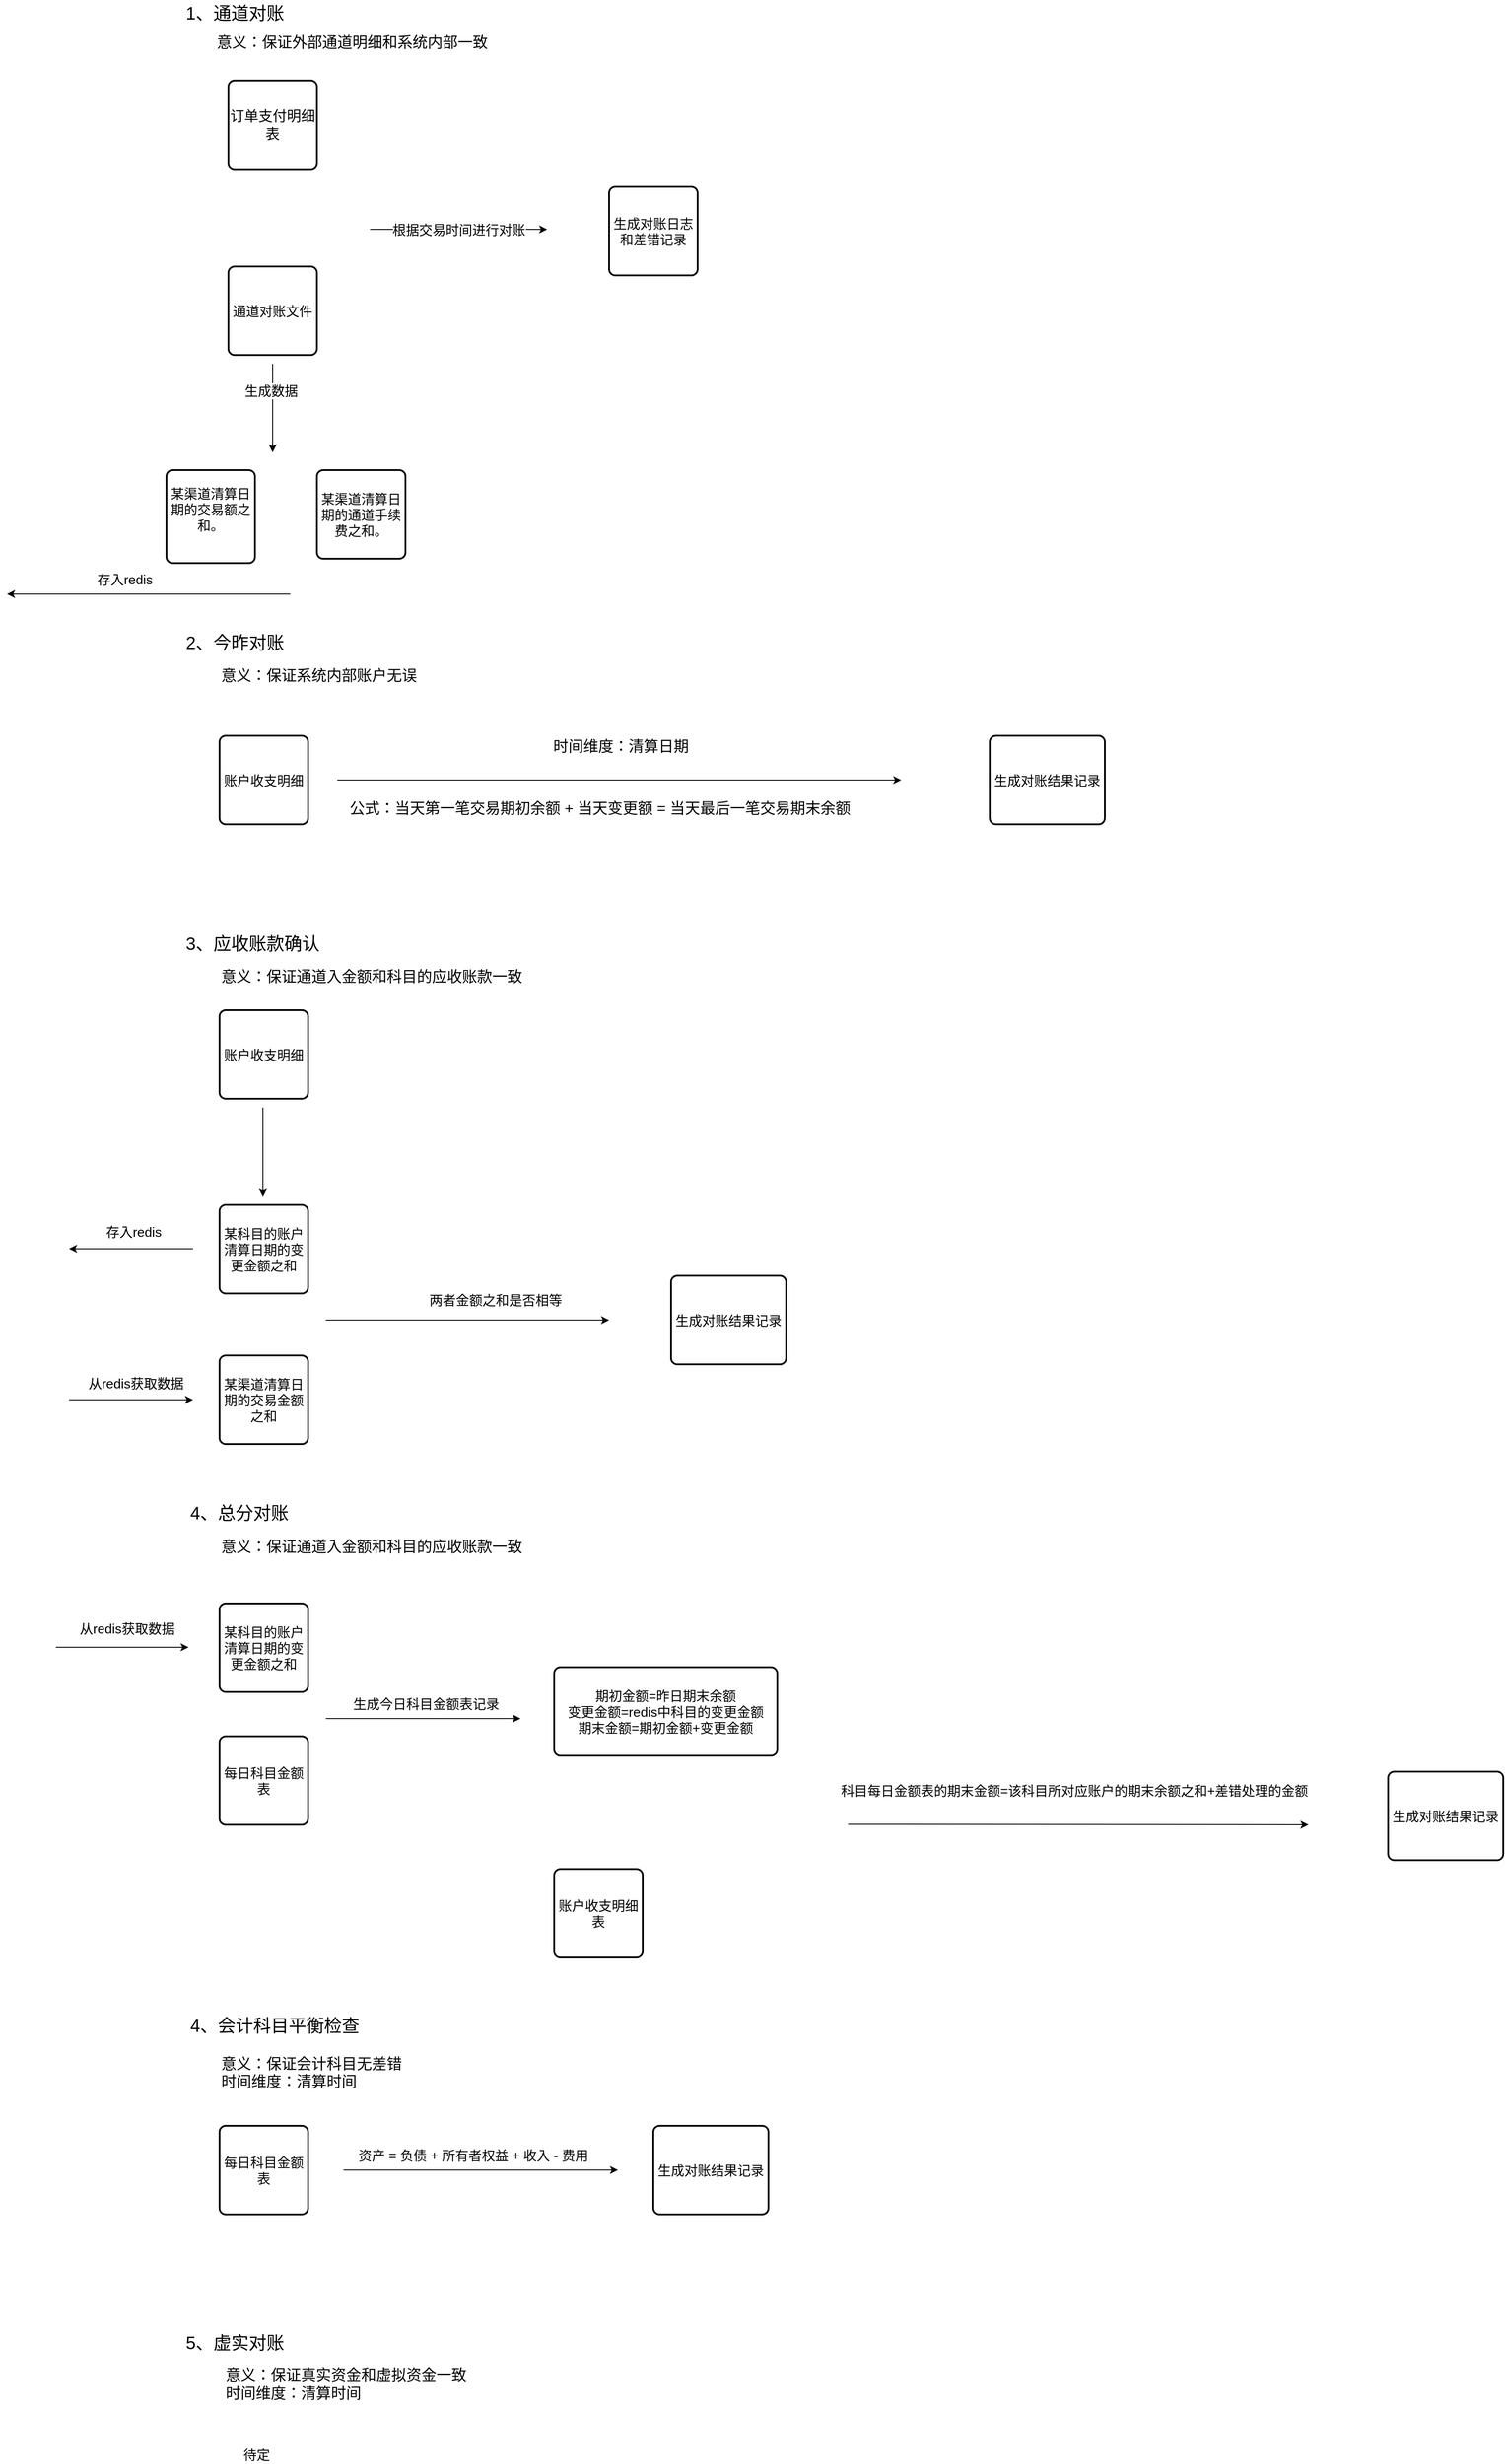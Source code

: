 <mxfile version="10.7.5" type="github"><diagram id="wZD_bOFAfqX5JSDC2L7P" name="Page-1"><mxGraphModel dx="1745" dy="593" grid="1" gridSize="10" guides="1" tooltips="1" connect="1" arrows="1" fold="1" page="1" pageScale="1" pageWidth="827" pageHeight="1169" math="0" shadow="0"><root><mxCell id="0"/><mxCell id="1" parent="0"/><mxCell id="1sweT-kteU-uvVJBoDqI-1" value="订单支付明细表" style="rounded=1;whiteSpace=wrap;html=1;absoluteArcSize=1;arcSize=14;strokeWidth=2;fontSize=16;" vertex="1" parent="1"><mxGeometry x="90" y="120" width="100" height="100" as="geometry"/></mxCell><mxCell id="1sweT-kteU-uvVJBoDqI-6" value="生成对账日志和差错记录" style="rounded=1;whiteSpace=wrap;html=1;absoluteArcSize=1;arcSize=14;strokeWidth=2;fontSize=15;" vertex="1" parent="1"><mxGeometry x="520" y="240" width="100" height="100" as="geometry"/></mxCell><mxCell id="1sweT-kteU-uvVJBoDqI-2" value="1、通道对账&lt;br style=&quot;font-size: 20px;&quot;&gt;" style="text;html=1;resizable=0;points=[];autosize=1;align=left;verticalAlign=top;spacingTop=-4;fontSize=20;" vertex="1" parent="1"><mxGeometry x="40" y="29" width="80" height="20" as="geometry"/></mxCell><mxCell id="1sweT-kteU-uvVJBoDqI-5" value="通道对账文件" style="rounded=1;whiteSpace=wrap;html=1;absoluteArcSize=1;arcSize=14;strokeWidth=2;fontSize=15;" vertex="1" parent="1"><mxGeometry x="90" y="330" width="100" height="100" as="geometry"/></mxCell><mxCell id="1sweT-kteU-uvVJBoDqI-8" value="根据交易时间进行对账" style="endArrow=classic;html=1;fontSize=15;" edge="1" parent="1"><mxGeometry width="50" height="50" relative="1" as="geometry"><mxPoint x="250" y="288" as="sourcePoint"/><mxPoint x="450" y="288" as="targetPoint"/></mxGeometry></mxCell><mxCell id="1sweT-kteU-uvVJBoDqI-9" value="" style="endArrow=classic;html=1;fontSize=12;" edge="1" parent="1"><mxGeometry width="50" height="50" relative="1" as="geometry"><mxPoint x="160" y="700" as="sourcePoint"/><mxPoint x="-160" y="700" as="targetPoint"/></mxGeometry></mxCell><mxCell id="1sweT-kteU-uvVJBoDqI-10" value="某渠道清算日期的交易额之和。&lt;br style=&quot;font-size: 15px&quot;&gt;&lt;br style=&quot;font-size: 15px&quot;&gt;" style="rounded=1;whiteSpace=wrap;html=1;absoluteArcSize=1;arcSize=14;strokeWidth=2;fontSize=15;" vertex="1" parent="1"><mxGeometry x="20" y="560" width="100" height="105" as="geometry"/></mxCell><mxCell id="1sweT-kteU-uvVJBoDqI-13" value="2、今昨对账&lt;br style=&quot;font-size: 20px&quot;&gt;" style="text;html=1;resizable=0;points=[];autosize=1;align=left;verticalAlign=top;spacingTop=-4;fontSize=20;" vertex="1" parent="1"><mxGeometry x="40" y="740" width="130" height="30" as="geometry"/></mxCell><mxCell id="1sweT-kteU-uvVJBoDqI-18" value="意义：保证外部通道明细和系统内部一致" style="text;html=1;resizable=0;points=[];autosize=1;align=left;verticalAlign=top;spacingTop=-4;fontSize=17;" vertex="1" parent="1"><mxGeometry x="75" y="64.5" width="230" height="20" as="geometry"/></mxCell><mxCell id="1sweT-kteU-uvVJBoDqI-19" value="意义：保证系统内部账户无误" style="text;html=1;resizable=0;points=[];autosize=1;align=left;verticalAlign=top;spacingTop=-4;fontSize=17;" vertex="1" parent="1"><mxGeometry x="80" y="780" width="240" height="20" as="geometry"/></mxCell><mxCell id="1sweT-kteU-uvVJBoDqI-20" value="账户收支明细" style="rounded=1;whiteSpace=wrap;html=1;absoluteArcSize=1;arcSize=14;strokeWidth=2;fontSize=15;" vertex="1" parent="1"><mxGeometry x="80" y="860" width="100" height="100" as="geometry"/></mxCell><mxCell id="1sweT-kteU-uvVJBoDqI-21" value="" style="endArrow=classic;html=1;fontSize=12;" edge="1" parent="1"><mxGeometry width="50" height="50" relative="1" as="geometry"><mxPoint x="213" y="910" as="sourcePoint"/><mxPoint x="850" y="910" as="targetPoint"/></mxGeometry></mxCell><mxCell id="1sweT-kteU-uvVJBoDqI-22" value="时间维度：清算日期&lt;br&gt;&lt;br&gt;" style="text;html=1;resizable=0;points=[];autosize=1;align=left;verticalAlign=top;spacingTop=-4;fontSize=17;" vertex="1" parent="1"><mxGeometry x="455" y="860" width="170" height="40" as="geometry"/></mxCell><mxCell id="1sweT-kteU-uvVJBoDqI-23" value="公式：当天第一笔交易期初余额 + 当天变更额 = 当天最后一笔交易期末余额&lt;br&gt;" style="text;html=1;resizable=0;points=[];autosize=1;align=left;verticalAlign=top;spacingTop=-4;fontSize=17;" vertex="1" parent="1"><mxGeometry x="225" y="930" width="580" height="20" as="geometry"/></mxCell><mxCell id="1sweT-kteU-uvVJBoDqI-24" value="生成对账结果记录" style="rounded=1;whiteSpace=wrap;html=1;absoluteArcSize=1;arcSize=14;strokeWidth=2;fontSize=15;" vertex="1" parent="1"><mxGeometry x="950" y="860" width="130" height="100" as="geometry"/></mxCell><mxCell id="1sweT-kteU-uvVJBoDqI-25" value="某渠道清算日期的通道手续费之和。" style="rounded=1;whiteSpace=wrap;html=1;absoluteArcSize=1;arcSize=14;strokeWidth=2;fontSize=15;" vertex="1" parent="1"><mxGeometry x="190" y="560" width="100" height="100" as="geometry"/></mxCell><mxCell id="1sweT-kteU-uvVJBoDqI-26" value="3、应收账款确认&lt;br style=&quot;font-size: 20px&quot;&gt;" style="text;html=1;resizable=0;points=[];autosize=1;align=left;verticalAlign=top;spacingTop=-4;fontSize=20;" vertex="1" parent="1"><mxGeometry x="40" y="1080" width="170" height="30" as="geometry"/></mxCell><mxCell id="1sweT-kteU-uvVJBoDqI-27" value="意义：&lt;span&gt;保证通道入金额和科目的应收账款一致&lt;/span&gt;" style="text;html=1;resizable=0;points=[];autosize=1;align=left;verticalAlign=top;spacingTop=-4;fontSize=17;" vertex="1" parent="1"><mxGeometry x="80" y="1120" width="360" height="20" as="geometry"/></mxCell><mxCell id="1sweT-kteU-uvVJBoDqI-28" value="账户收支明细" style="rounded=1;whiteSpace=wrap;html=1;absoluteArcSize=1;arcSize=14;strokeWidth=2;fontSize=15;" vertex="1" parent="1"><mxGeometry x="80" y="1170" width="100" height="100" as="geometry"/></mxCell><mxCell id="1sweT-kteU-uvVJBoDqI-29" value="某渠道清算日期的交易金额之和" style="rounded=1;whiteSpace=wrap;html=1;absoluteArcSize=1;arcSize=14;strokeWidth=2;fontSize=15;" vertex="1" parent="1"><mxGeometry x="80" y="1560" width="100" height="100" as="geometry"/></mxCell><mxCell id="1sweT-kteU-uvVJBoDqI-32" value="" style="endArrow=classic;html=1;fontSize=15;" edge="1" parent="1"><mxGeometry width="50" height="50" relative="1" as="geometry"><mxPoint x="129" y="1280" as="sourcePoint"/><mxPoint x="129" y="1380" as="targetPoint"/></mxGeometry></mxCell><mxCell id="1sweT-kteU-uvVJBoDqI-33" value="" style="endArrow=classic;html=1;fontSize=15;" edge="1" parent="1"><mxGeometry width="50" height="50" relative="1" as="geometry"><mxPoint x="140" y="440" as="sourcePoint"/><mxPoint x="140" y="540" as="targetPoint"/></mxGeometry></mxCell><mxCell id="1sweT-kteU-uvVJBoDqI-34" value="生成数据" style="text;html=1;resizable=0;points=[];align=center;verticalAlign=middle;labelBackgroundColor=#ffffff;fontSize=15;" vertex="1" connectable="0" parent="1sweT-kteU-uvVJBoDqI-33"><mxGeometry x="-0.4" y="-2" relative="1" as="geometry"><mxPoint as="offset"/></mxGeometry></mxCell><mxCell id="1sweT-kteU-uvVJBoDqI-36" value="存入redis" style="text;html=1;resizable=0;points=[];autosize=1;align=left;verticalAlign=top;spacingTop=-4;fontSize=15;" vertex="1" parent="1"><mxGeometry x="-60" y="672" width="80" height="20" as="geometry"/></mxCell><mxCell id="1sweT-kteU-uvVJBoDqI-37" value="某科目的账户清算日期的变更金额之和" style="rounded=1;whiteSpace=wrap;html=1;absoluteArcSize=1;arcSize=14;strokeWidth=2;fontSize=15;" vertex="1" parent="1"><mxGeometry x="80" y="1390" width="100" height="100" as="geometry"/></mxCell><mxCell id="1sweT-kteU-uvVJBoDqI-38" value="" style="endArrow=classic;html=1;fontSize=15;" edge="1" parent="1"><mxGeometry width="50" height="50" relative="1" as="geometry"><mxPoint x="50" y="1439.5" as="sourcePoint"/><mxPoint x="-90" y="1439.5" as="targetPoint"/></mxGeometry></mxCell><mxCell id="1sweT-kteU-uvVJBoDqI-40" value="存入redis" style="text;html=1;resizable=0;points=[];autosize=1;align=left;verticalAlign=top;spacingTop=-4;fontSize=15;" vertex="1" parent="1"><mxGeometry x="-50" y="1409" width="80" height="20" as="geometry"/></mxCell><mxCell id="1sweT-kteU-uvVJBoDqI-41" value="" style="endArrow=classic;html=1;fontSize=15;" edge="1" parent="1"><mxGeometry width="50" height="50" relative="1" as="geometry"><mxPoint x="-90" y="1610" as="sourcePoint"/><mxPoint x="50" y="1610" as="targetPoint"/></mxGeometry></mxCell><mxCell id="1sweT-kteU-uvVJBoDqI-42" value="从redis获取数据" style="text;html=1;resizable=0;points=[];autosize=1;align=left;verticalAlign=top;spacingTop=-4;fontSize=15;" vertex="1" parent="1"><mxGeometry x="-70" y="1580" width="120" height="20" as="geometry"/></mxCell><mxCell id="1sweT-kteU-uvVJBoDqI-43" value="" style="endArrow=classic;html=1;fontSize=15;" edge="1" parent="1"><mxGeometry width="50" height="50" relative="1" as="geometry"><mxPoint x="200" y="1520" as="sourcePoint"/><mxPoint x="520" y="1520" as="targetPoint"/></mxGeometry></mxCell><mxCell id="1sweT-kteU-uvVJBoDqI-44" value="两者金额之和是否相等" style="text;html=1;resizable=0;points=[];autosize=1;align=left;verticalAlign=top;spacingTop=-4;fontSize=15;" vertex="1" parent="1"><mxGeometry x="315" y="1486" width="170" height="20" as="geometry"/></mxCell><mxCell id="1sweT-kteU-uvVJBoDqI-45" value="生成对账结果记录" style="rounded=1;whiteSpace=wrap;html=1;absoluteArcSize=1;arcSize=14;strokeWidth=2;fontSize=15;" vertex="1" parent="1"><mxGeometry x="590" y="1470" width="130" height="100" as="geometry"/></mxCell><mxCell id="1sweT-kteU-uvVJBoDqI-46" value="4、总分对账&lt;br style=&quot;font-size: 20px&quot;&gt;" style="text;html=1;resizable=0;points=[];autosize=1;align=left;verticalAlign=top;spacingTop=-4;fontSize=20;" vertex="1" parent="1"><mxGeometry x="45" y="1723" width="130" height="30" as="geometry"/></mxCell><mxCell id="1sweT-kteU-uvVJBoDqI-47" value="意义：&lt;span&gt;保证通道入金额和科目的应收账款一致&lt;/span&gt;" style="text;html=1;resizable=0;points=[];autosize=1;align=left;verticalAlign=top;spacingTop=-4;fontSize=17;" vertex="1" parent="1"><mxGeometry x="80" y="1764" width="360" height="20" as="geometry"/></mxCell><mxCell id="1sweT-kteU-uvVJBoDqI-48" value="" style="endArrow=classic;html=1;fontSize=15;" edge="1" parent="1"><mxGeometry width="50" height="50" relative="1" as="geometry"><mxPoint x="-105" y="1889.5" as="sourcePoint"/><mxPoint x="45" y="1889.5" as="targetPoint"/></mxGeometry></mxCell><mxCell id="1sweT-kteU-uvVJBoDqI-49" value="某科目的账户清算日期的变更金额之和" style="rounded=1;whiteSpace=wrap;html=1;absoluteArcSize=1;arcSize=14;strokeWidth=2;fontSize=15;" vertex="1" parent="1"><mxGeometry x="80" y="1840" width="100" height="100" as="geometry"/></mxCell><mxCell id="1sweT-kteU-uvVJBoDqI-50" value="从redis获取数据" style="text;html=1;resizable=0;points=[];autosize=1;align=left;verticalAlign=top;spacingTop=-4;fontSize=15;" vertex="1" parent="1"><mxGeometry x="-80" y="1857" width="120" height="20" as="geometry"/></mxCell><mxCell id="1sweT-kteU-uvVJBoDqI-51" value="每日科目金额表" style="rounded=1;whiteSpace=wrap;html=1;absoluteArcSize=1;arcSize=14;strokeWidth=2;fontSize=15;" vertex="1" parent="1"><mxGeometry x="80" y="1990" width="100" height="100" as="geometry"/></mxCell><mxCell id="1sweT-kteU-uvVJBoDqI-52" value="" style="endArrow=classic;html=1;fontSize=15;" edge="1" parent="1"><mxGeometry width="50" height="50" relative="1" as="geometry"><mxPoint x="200" y="1970" as="sourcePoint"/><mxPoint x="420" y="1970" as="targetPoint"/></mxGeometry></mxCell><mxCell id="1sweT-kteU-uvVJBoDqI-53" value="生成今日科目金额表记录" style="text;html=1;resizable=0;points=[];autosize=1;align=left;verticalAlign=top;spacingTop=-4;fontSize=15;" vertex="1" parent="1"><mxGeometry x="229" y="1942" width="180" height="20" as="geometry"/></mxCell><mxCell id="1sweT-kteU-uvVJBoDqI-54" value="&lt;font&gt;期初金额=昨日期末余额&lt;br&gt;&lt;/font&gt;&lt;font&gt;变更金额=redis中科目的变更金额&lt;br&gt;期末金额=期初金额+变更金额&lt;/font&gt;&lt;br&gt;" style="rounded=1;whiteSpace=wrap;html=1;absoluteArcSize=1;arcSize=14;strokeWidth=2;fontSize=15;" vertex="1" parent="1"><mxGeometry x="458" y="1912" width="252" height="100" as="geometry"/></mxCell><mxCell id="1sweT-kteU-uvVJBoDqI-55" value="账户收支明细表" style="rounded=1;whiteSpace=wrap;html=1;absoluteArcSize=1;arcSize=14;strokeWidth=2;fontSize=15;" vertex="1" parent="1"><mxGeometry x="458" y="2140" width="100" height="100" as="geometry"/></mxCell><mxCell id="1sweT-kteU-uvVJBoDqI-56" value="" style="endArrow=classic;html=1;fontSize=15;" edge="1" parent="1"><mxGeometry width="50" height="50" relative="1" as="geometry"><mxPoint x="790" y="2089.5" as="sourcePoint"/><mxPoint x="1310" y="2090" as="targetPoint"/></mxGeometry></mxCell><mxCell id="1sweT-kteU-uvVJBoDqI-57" value="科目每日金额表的期末金额=该科目所对应账户的期末余额之和+差错处理的金额" style="text;html=1;resizable=0;points=[];autosize=1;align=left;verticalAlign=top;spacingTop=-4;fontSize=15;" vertex="1" parent="1"><mxGeometry x="780" y="2040" width="540" height="20" as="geometry"/></mxCell><mxCell id="1sweT-kteU-uvVJBoDqI-58" value="生成对账结果记录" style="rounded=1;whiteSpace=wrap;html=1;absoluteArcSize=1;arcSize=14;strokeWidth=2;fontSize=15;" vertex="1" parent="1"><mxGeometry x="1400" y="2030" width="130" height="100" as="geometry"/></mxCell><mxCell id="1sweT-kteU-uvVJBoDqI-59" value="4、会计科目平衡检查&lt;br style=&quot;font-size: 20px&quot;&gt;" style="text;html=1;resizable=0;points=[];autosize=1;align=left;verticalAlign=top;spacingTop=-4;fontSize=20;" vertex="1" parent="1"><mxGeometry x="45" y="2302" width="210" height="30" as="geometry"/></mxCell><mxCell id="1sweT-kteU-uvVJBoDqI-60" value="意义：&lt;span&gt;保证会计科目无差错&lt;br&gt;时间维度：清算时间&lt;br&gt;&lt;/span&gt;" style="text;html=1;resizable=0;points=[];autosize=1;align=left;verticalAlign=top;spacingTop=-4;fontSize=17;" vertex="1" parent="1"><mxGeometry x="80" y="2348" width="220" height="40" as="geometry"/></mxCell><mxCell id="1sweT-kteU-uvVJBoDqI-61" value="每日科目金额表" style="rounded=1;whiteSpace=wrap;html=1;absoluteArcSize=1;arcSize=14;strokeWidth=2;fontSize=15;" vertex="1" parent="1"><mxGeometry x="80" y="2430" width="100" height="100" as="geometry"/></mxCell><mxCell id="1sweT-kteU-uvVJBoDqI-62" value="" style="endArrow=classic;html=1;fontSize=15;" edge="1" parent="1"><mxGeometry width="50" height="50" relative="1" as="geometry"><mxPoint x="220" y="2480" as="sourcePoint"/><mxPoint x="530" y="2480" as="targetPoint"/></mxGeometry></mxCell><mxCell id="1sweT-kteU-uvVJBoDqI-63" value="&lt;span&gt;资产 = 负债 + 所有者权益 + 收入 - 费用&lt;/span&gt;" style="text;html=1;resizable=0;points=[];autosize=1;align=left;verticalAlign=top;spacingTop=-4;fontSize=15;" vertex="1" parent="1"><mxGeometry x="235" y="2452" width="280" height="20" as="geometry"/></mxCell><mxCell id="1sweT-kteU-uvVJBoDqI-64" value="生成对账结果记录" style="rounded=1;whiteSpace=wrap;html=1;absoluteArcSize=1;arcSize=14;strokeWidth=2;fontSize=15;" vertex="1" parent="1"><mxGeometry x="570" y="2430" width="130" height="100" as="geometry"/></mxCell><mxCell id="1sweT-kteU-uvVJBoDqI-65" value="5、虚实对账&lt;br style=&quot;font-size: 20px&quot;&gt;" style="text;html=1;resizable=0;points=[];autosize=1;align=left;verticalAlign=top;spacingTop=-4;fontSize=20;" vertex="1" parent="1"><mxGeometry x="40" y="2660" width="130" height="30" as="geometry"/></mxCell><mxCell id="1sweT-kteU-uvVJBoDqI-66" value="意义：&lt;span&gt;保证真实资金和虚拟资金一致&lt;/span&gt;&lt;span&gt;&lt;br&gt;时间维度：清算时间&lt;br&gt;&lt;/span&gt;" style="text;html=1;resizable=0;points=[];autosize=1;align=left;verticalAlign=top;spacingTop=-4;fontSize=17;" vertex="1" parent="1"><mxGeometry x="85" y="2700" width="290" height="40" as="geometry"/></mxCell><mxCell id="1sweT-kteU-uvVJBoDqI-67" value="待定" style="text;html=1;resizable=0;points=[];autosize=1;align=left;verticalAlign=top;spacingTop=-4;fontSize=15;" vertex="1" parent="1"><mxGeometry x="105" y="2790" width="50" height="20" as="geometry"/></mxCell></root></mxGraphModel></diagram></mxfile>